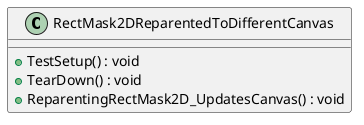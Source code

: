 @startuml
class RectMask2DReparentedToDifferentCanvas {
    + TestSetup() : void
    + TearDown() : void
    + ReparentingRectMask2D_UpdatesCanvas() : void
}
@enduml
